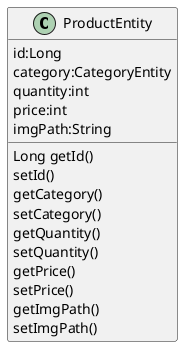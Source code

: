@startuml
class ProductEntity {
	id:Long
	category:CategoryEntity
	quantity:int
	price:int
	imgPath:String
	Long getId()
	setId()
	getCategory()
	setCategory()
	getQuantity()
	setQuantity()
	getPrice()
	setPrice()
	getImgPath()
	setImgPath()
}
@enduml